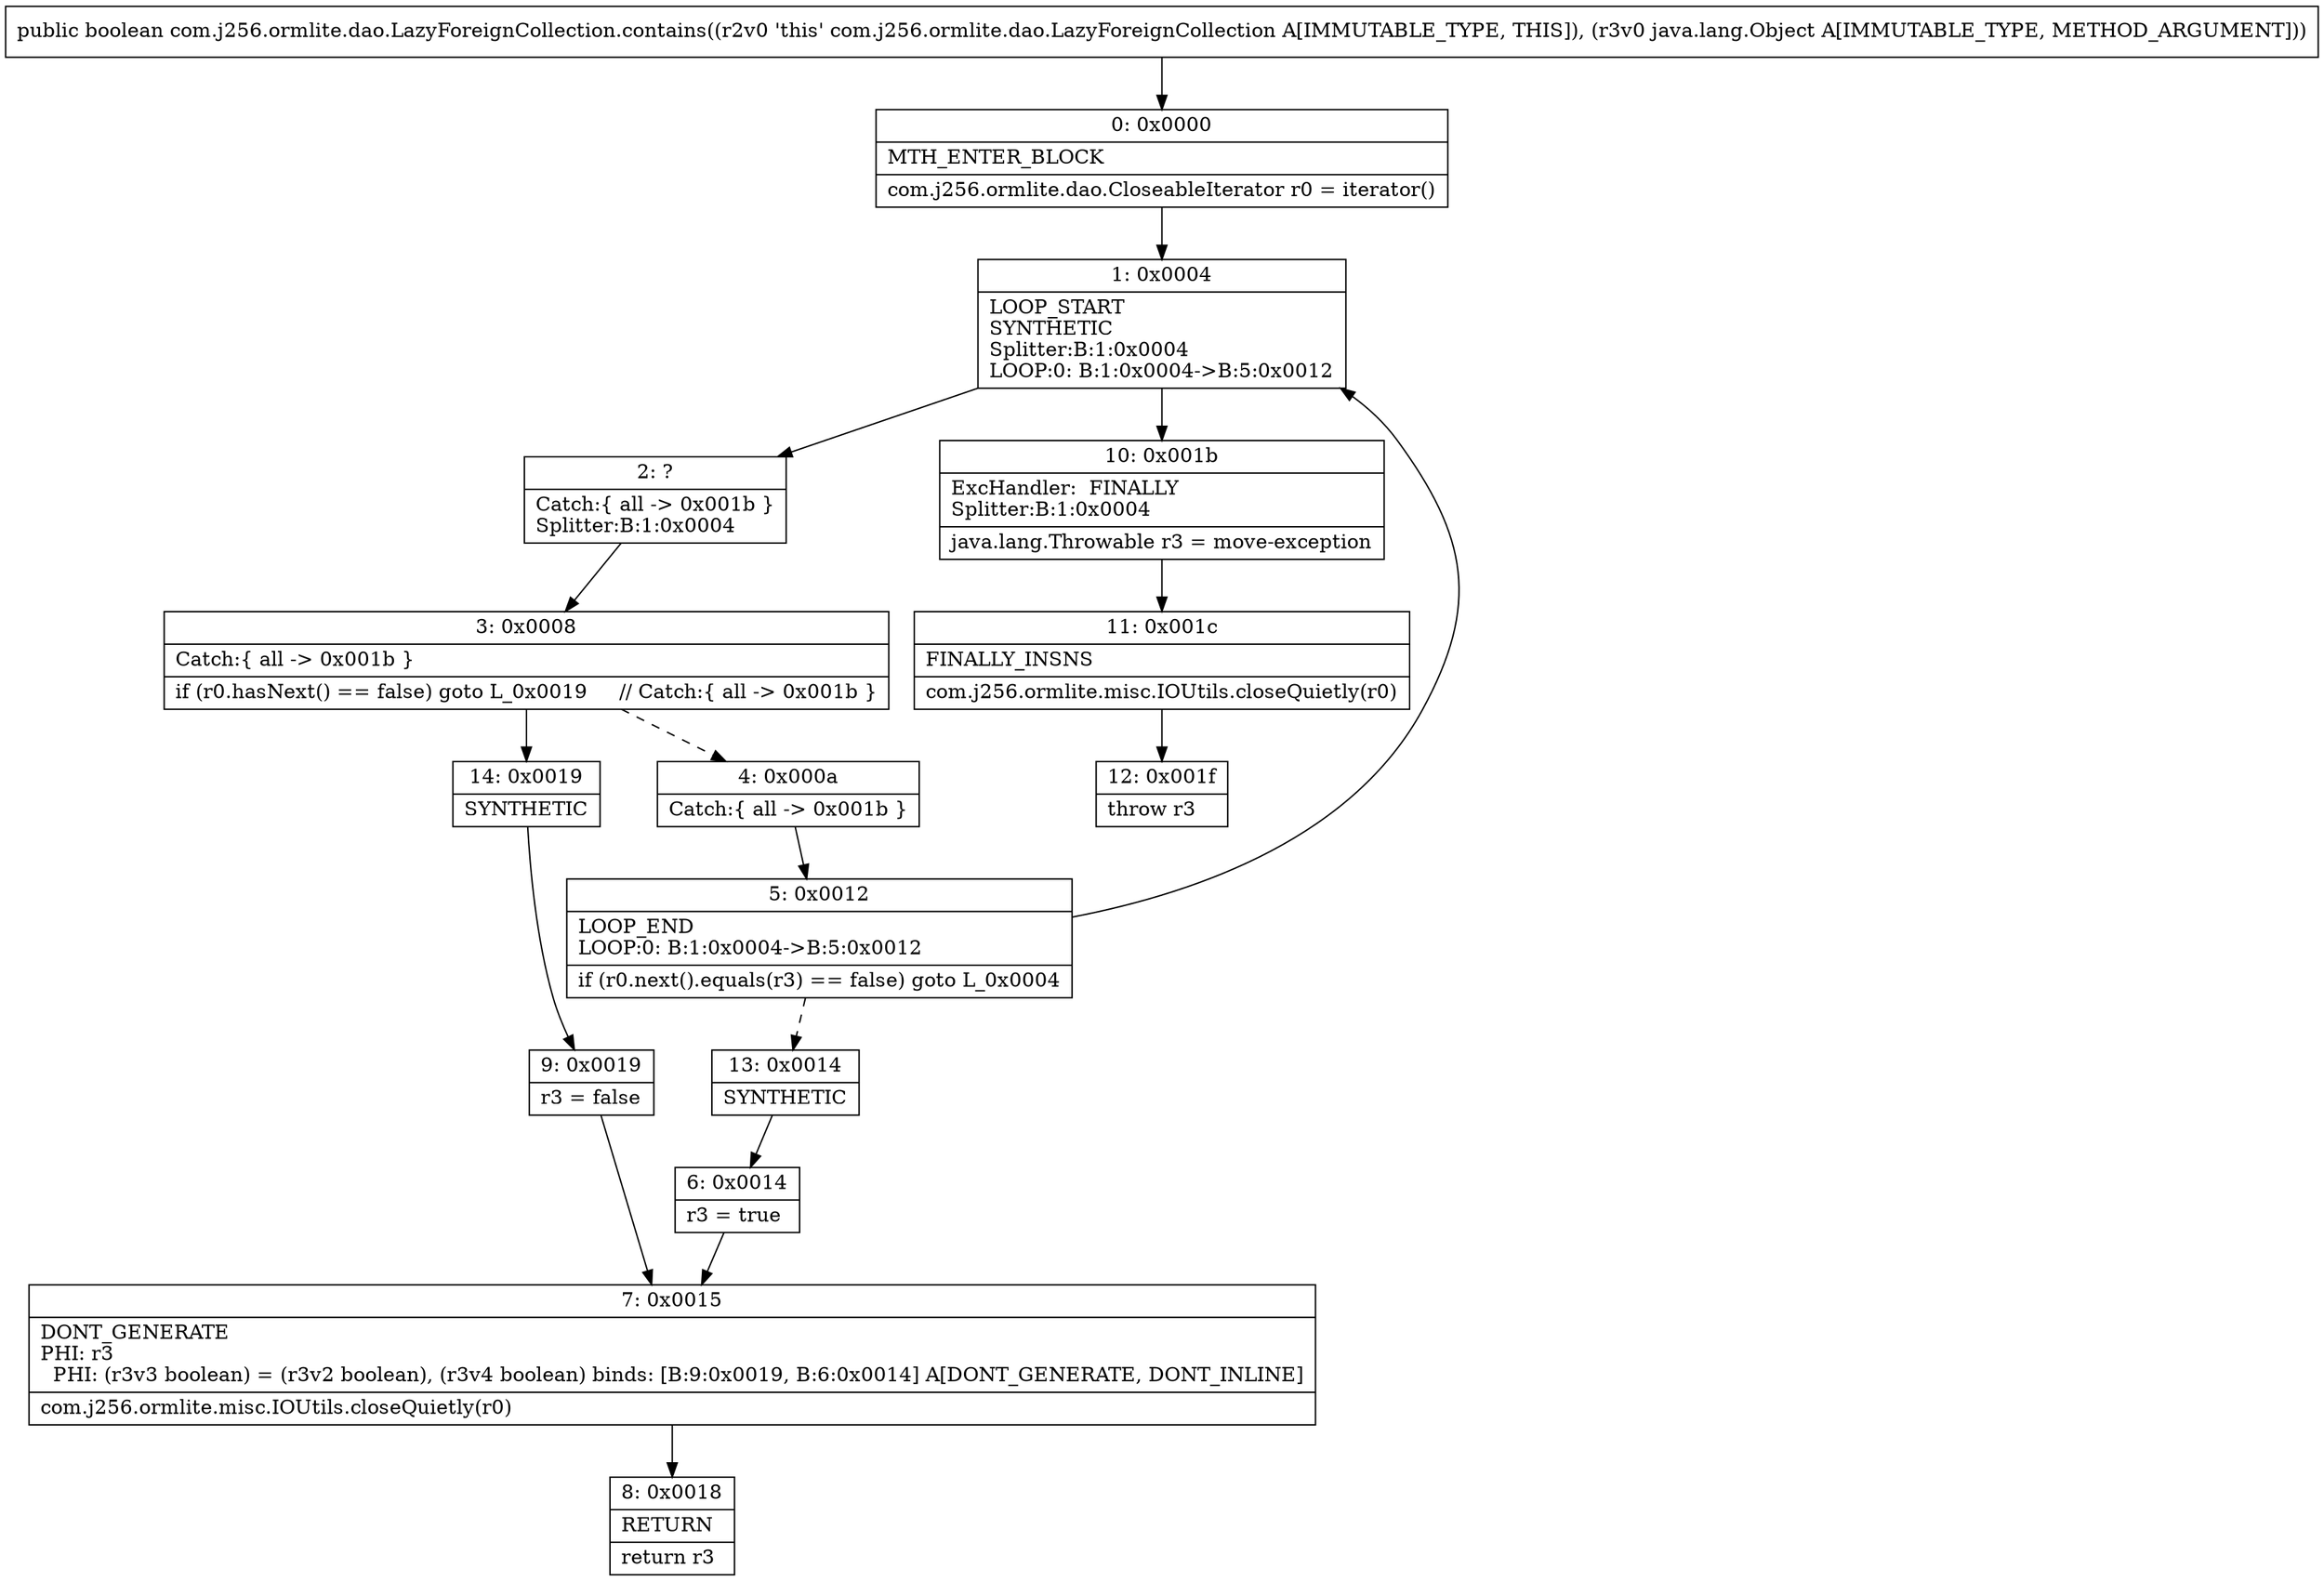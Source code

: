 digraph "CFG forcom.j256.ormlite.dao.LazyForeignCollection.contains(Ljava\/lang\/Object;)Z" {
Node_0 [shape=record,label="{0\:\ 0x0000|MTH_ENTER_BLOCK\l|com.j256.ormlite.dao.CloseableIterator r0 = iterator()\l}"];
Node_1 [shape=record,label="{1\:\ 0x0004|LOOP_START\lSYNTHETIC\lSplitter:B:1:0x0004\lLOOP:0: B:1:0x0004\-\>B:5:0x0012\l}"];
Node_2 [shape=record,label="{2\:\ ?|Catch:\{ all \-\> 0x001b \}\lSplitter:B:1:0x0004\l}"];
Node_3 [shape=record,label="{3\:\ 0x0008|Catch:\{ all \-\> 0x001b \}\l|if (r0.hasNext() == false) goto L_0x0019     \/\/ Catch:\{ all \-\> 0x001b \}\l}"];
Node_4 [shape=record,label="{4\:\ 0x000a|Catch:\{ all \-\> 0x001b \}\l}"];
Node_5 [shape=record,label="{5\:\ 0x0012|LOOP_END\lLOOP:0: B:1:0x0004\-\>B:5:0x0012\l|if (r0.next().equals(r3) == false) goto L_0x0004\l}"];
Node_6 [shape=record,label="{6\:\ 0x0014|r3 = true\l}"];
Node_7 [shape=record,label="{7\:\ 0x0015|DONT_GENERATE\lPHI: r3 \l  PHI: (r3v3 boolean) = (r3v2 boolean), (r3v4 boolean) binds: [B:9:0x0019, B:6:0x0014] A[DONT_GENERATE, DONT_INLINE]\l|com.j256.ormlite.misc.IOUtils.closeQuietly(r0)\l}"];
Node_8 [shape=record,label="{8\:\ 0x0018|RETURN\l|return r3\l}"];
Node_9 [shape=record,label="{9\:\ 0x0019|r3 = false\l}"];
Node_10 [shape=record,label="{10\:\ 0x001b|ExcHandler:  FINALLY\lSplitter:B:1:0x0004\l|java.lang.Throwable r3 = move\-exception\l}"];
Node_11 [shape=record,label="{11\:\ 0x001c|FINALLY_INSNS\l|com.j256.ormlite.misc.IOUtils.closeQuietly(r0)\l}"];
Node_12 [shape=record,label="{12\:\ 0x001f|throw r3\l}"];
Node_13 [shape=record,label="{13\:\ 0x0014|SYNTHETIC\l}"];
Node_14 [shape=record,label="{14\:\ 0x0019|SYNTHETIC\l}"];
MethodNode[shape=record,label="{public boolean com.j256.ormlite.dao.LazyForeignCollection.contains((r2v0 'this' com.j256.ormlite.dao.LazyForeignCollection A[IMMUTABLE_TYPE, THIS]), (r3v0 java.lang.Object A[IMMUTABLE_TYPE, METHOD_ARGUMENT])) }"];
MethodNode -> Node_0;
Node_0 -> Node_1;
Node_1 -> Node_2;
Node_1 -> Node_10;
Node_2 -> Node_3;
Node_3 -> Node_4[style=dashed];
Node_3 -> Node_14;
Node_4 -> Node_5;
Node_5 -> Node_1;
Node_5 -> Node_13[style=dashed];
Node_6 -> Node_7;
Node_7 -> Node_8;
Node_9 -> Node_7;
Node_10 -> Node_11;
Node_11 -> Node_12;
Node_13 -> Node_6;
Node_14 -> Node_9;
}

